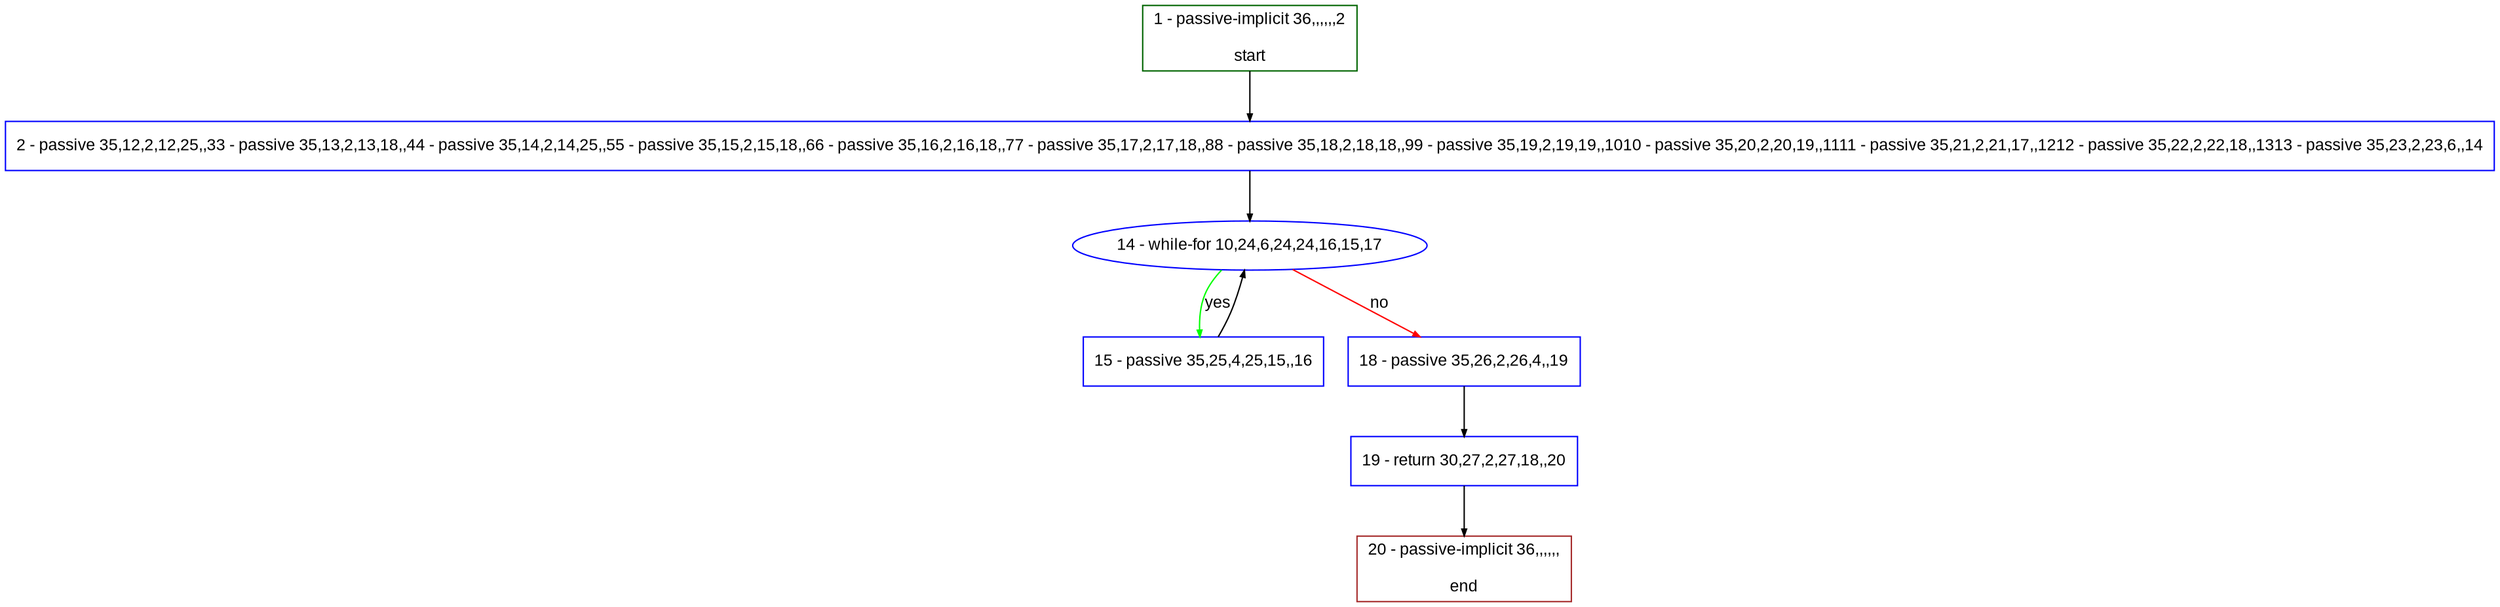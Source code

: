 digraph "" {
  graph [pack="true", label="", fontsize="12", packmode="clust", fontname="Arial", fillcolor="#FFFFCC", bgcolor="white", style="rounded,filled", compound="true"];
  node [node_initialized="no", label="", color="grey", fontsize="12", fillcolor="white", fontname="Arial", style="filled", shape="rectangle", compound="true", fixedsize="false"];
  edge [fontcolor="black", arrowhead="normal", arrowtail="none", arrowsize="0.5", ltail="", label="", color="black", fontsize="12", lhead="", fontname="Arial", dir="forward", compound="true"];
  __N1 [label="2 - passive 35,12,2,12,25,,33 - passive 35,13,2,13,18,,44 - passive 35,14,2,14,25,,55 - passive 35,15,2,15,18,,66 - passive 35,16,2,16,18,,77 - passive 35,17,2,17,18,,88 - passive 35,18,2,18,18,,99 - passive 35,19,2,19,19,,1010 - passive 35,20,2,20,19,,1111 - passive 35,21,2,21,17,,1212 - passive 35,22,2,22,18,,1313 - passive 35,23,2,23,6,,14", color="#0000ff", fillcolor="#ffffff", style="filled", shape="box"];
  __N2 [label="1 - passive-implicit 36,,,,,,2\n\nstart", color="#006400", fillcolor="#ffffff", style="filled", shape="box"];
  __N3 [label="14 - while-for 10,24,6,24,24,16,15,17", color="#0000ff", fillcolor="#ffffff", style="filled", shape="oval"];
  __N4 [label="15 - passive 35,25,4,25,15,,16", color="#0000ff", fillcolor="#ffffff", style="filled", shape="box"];
  __N5 [label="18 - passive 35,26,2,26,4,,19", color="#0000ff", fillcolor="#ffffff", style="filled", shape="box"];
  __N6 [label="19 - return 30,27,2,27,18,,20", color="#0000ff", fillcolor="#ffffff", style="filled", shape="box"];
  __N7 [label="20 - passive-implicit 36,,,,,,\n\nend", color="#a52a2a", fillcolor="#ffffff", style="filled", shape="box"];
  __N2 -> __N1 [arrowhead="normal", arrowtail="none", color="#000000", label="", dir="forward"];
  __N1 -> __N3 [arrowhead="normal", arrowtail="none", color="#000000", label="", dir="forward"];
  __N3 -> __N4 [arrowhead="normal", arrowtail="none", color="#00ff00", label="yes", dir="forward"];
  __N4 -> __N3 [arrowhead="normal", arrowtail="none", color="#000000", label="", dir="forward"];
  __N3 -> __N5 [arrowhead="normal", arrowtail="none", color="#ff0000", label="no", dir="forward"];
  __N5 -> __N6 [arrowhead="normal", arrowtail="none", color="#000000", label="", dir="forward"];
  __N6 -> __N7 [arrowhead="normal", arrowtail="none", color="#000000", label="", dir="forward"];
}
